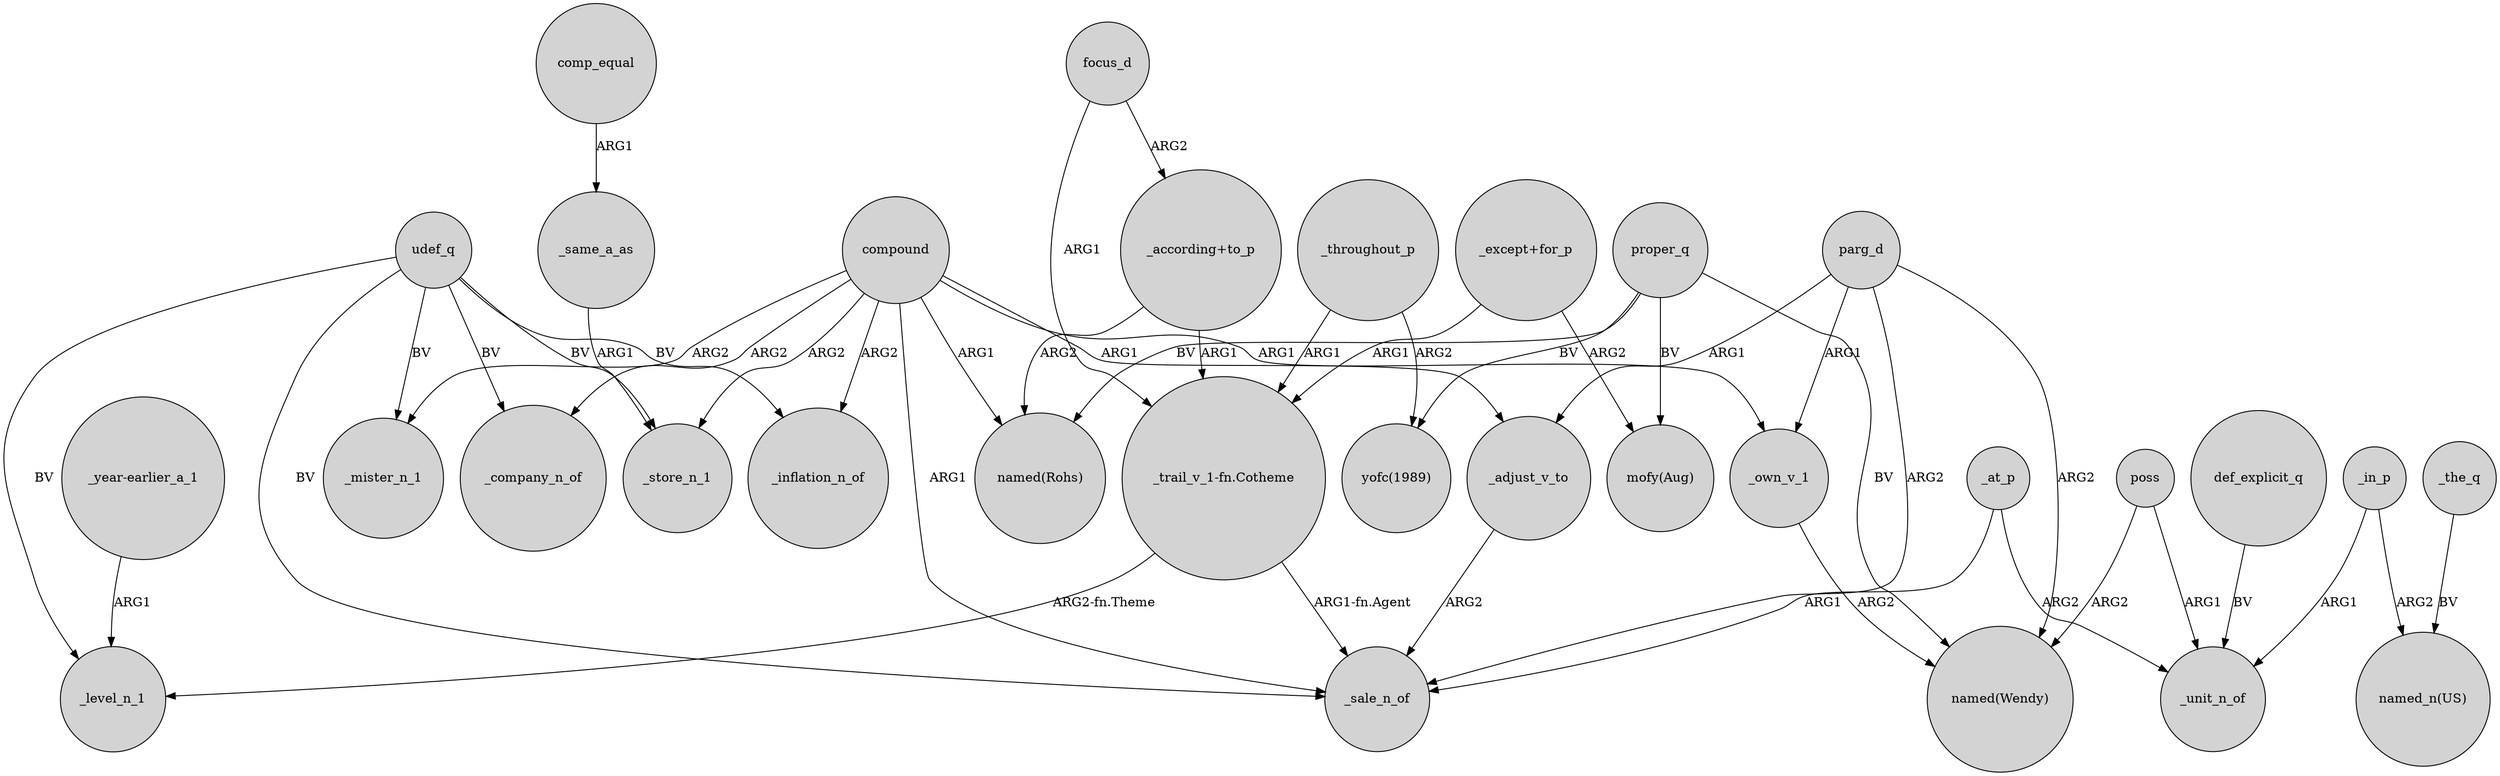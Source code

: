 digraph {
	node [shape=circle style=filled]
	"_year-earlier_a_1" -> _level_n_1 [label=ARG1]
	"_according+to_p" -> "_trail_v_1-fn.Cotheme" [label=ARG1]
	udef_q -> _inflation_n_of [label=BV]
	focus_d -> "_trail_v_1-fn.Cotheme" [label=ARG1]
	_throughout_p -> "_trail_v_1-fn.Cotheme" [label=ARG1]
	"_except+for_p" -> "mofy(Aug)" [label=ARG2]
	"_except+for_p" -> "_trail_v_1-fn.Cotheme" [label=ARG1]
	_own_v_1 -> "named(Wendy)" [label=ARG2]
	"_trail_v_1-fn.Cotheme" -> _sale_n_of [label="ARG1-fn.Agent"]
	parg_d -> _own_v_1 [label=ARG1]
	def_explicit_q -> _unit_n_of [label=BV]
	parg_d -> _adjust_v_to [label=ARG1]
	compound -> _mister_n_1 [label=ARG2]
	udef_q -> _mister_n_1 [label=BV]
	proper_q -> "named(Rohs)" [label=BV]
	compound -> _own_v_1 [label=ARG1]
	compound -> _company_n_of [label=ARG2]
	_in_p -> "named_n(US)" [label=ARG2]
	_in_p -> _unit_n_of [label=ARG1]
	_the_q -> "named_n(US)" [label=BV]
	proper_q -> "yofc(1989)" [label=BV]
	_same_a_as -> _store_n_1 [label=ARG1]
	udef_q -> _level_n_1 [label=BV]
	poss -> "named(Wendy)" [label=ARG2]
	comp_equal -> _same_a_as [label=ARG1]
	_adjust_v_to -> _sale_n_of [label=ARG2]
	_at_p -> _unit_n_of [label=ARG2]
	poss -> _unit_n_of [label=ARG1]
	"_according+to_p" -> "named(Rohs)" [label=ARG2]
	compound -> _inflation_n_of [label=ARG2]
	parg_d -> _sale_n_of [label=ARG2]
	proper_q -> "mofy(Aug)" [label=BV]
	compound -> _adjust_v_to [label=ARG1]
	_throughout_p -> "yofc(1989)" [label=ARG2]
	"_trail_v_1-fn.Cotheme" -> _level_n_1 [label="ARG2-fn.Theme"]
	focus_d -> "_according+to_p" [label=ARG2]
	compound -> _sale_n_of [label=ARG1]
	udef_q -> _sale_n_of [label=BV]
	compound -> "named(Rohs)" [label=ARG1]
	compound -> _store_n_1 [label=ARG2]
	parg_d -> "named(Wendy)" [label=ARG2]
	proper_q -> "named(Wendy)" [label=BV]
	udef_q -> _company_n_of [label=BV]
	_at_p -> _sale_n_of [label=ARG1]
	udef_q -> _store_n_1 [label=BV]
}
